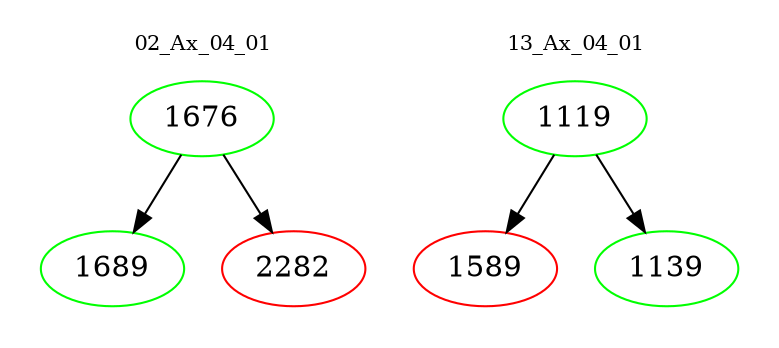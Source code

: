 digraph{
subgraph cluster_0 {
color = white
label = "02_Ax_04_01";
fontsize=10;
T0_1676 [label="1676", color="green"]
T0_1676 -> T0_1689 [color="black"]
T0_1689 [label="1689", color="green"]
T0_1676 -> T0_2282 [color="black"]
T0_2282 [label="2282", color="red"]
}
subgraph cluster_1 {
color = white
label = "13_Ax_04_01";
fontsize=10;
T1_1119 [label="1119", color="green"]
T1_1119 -> T1_1589 [color="black"]
T1_1589 [label="1589", color="red"]
T1_1119 -> T1_1139 [color="black"]
T1_1139 [label="1139", color="green"]
}
}

